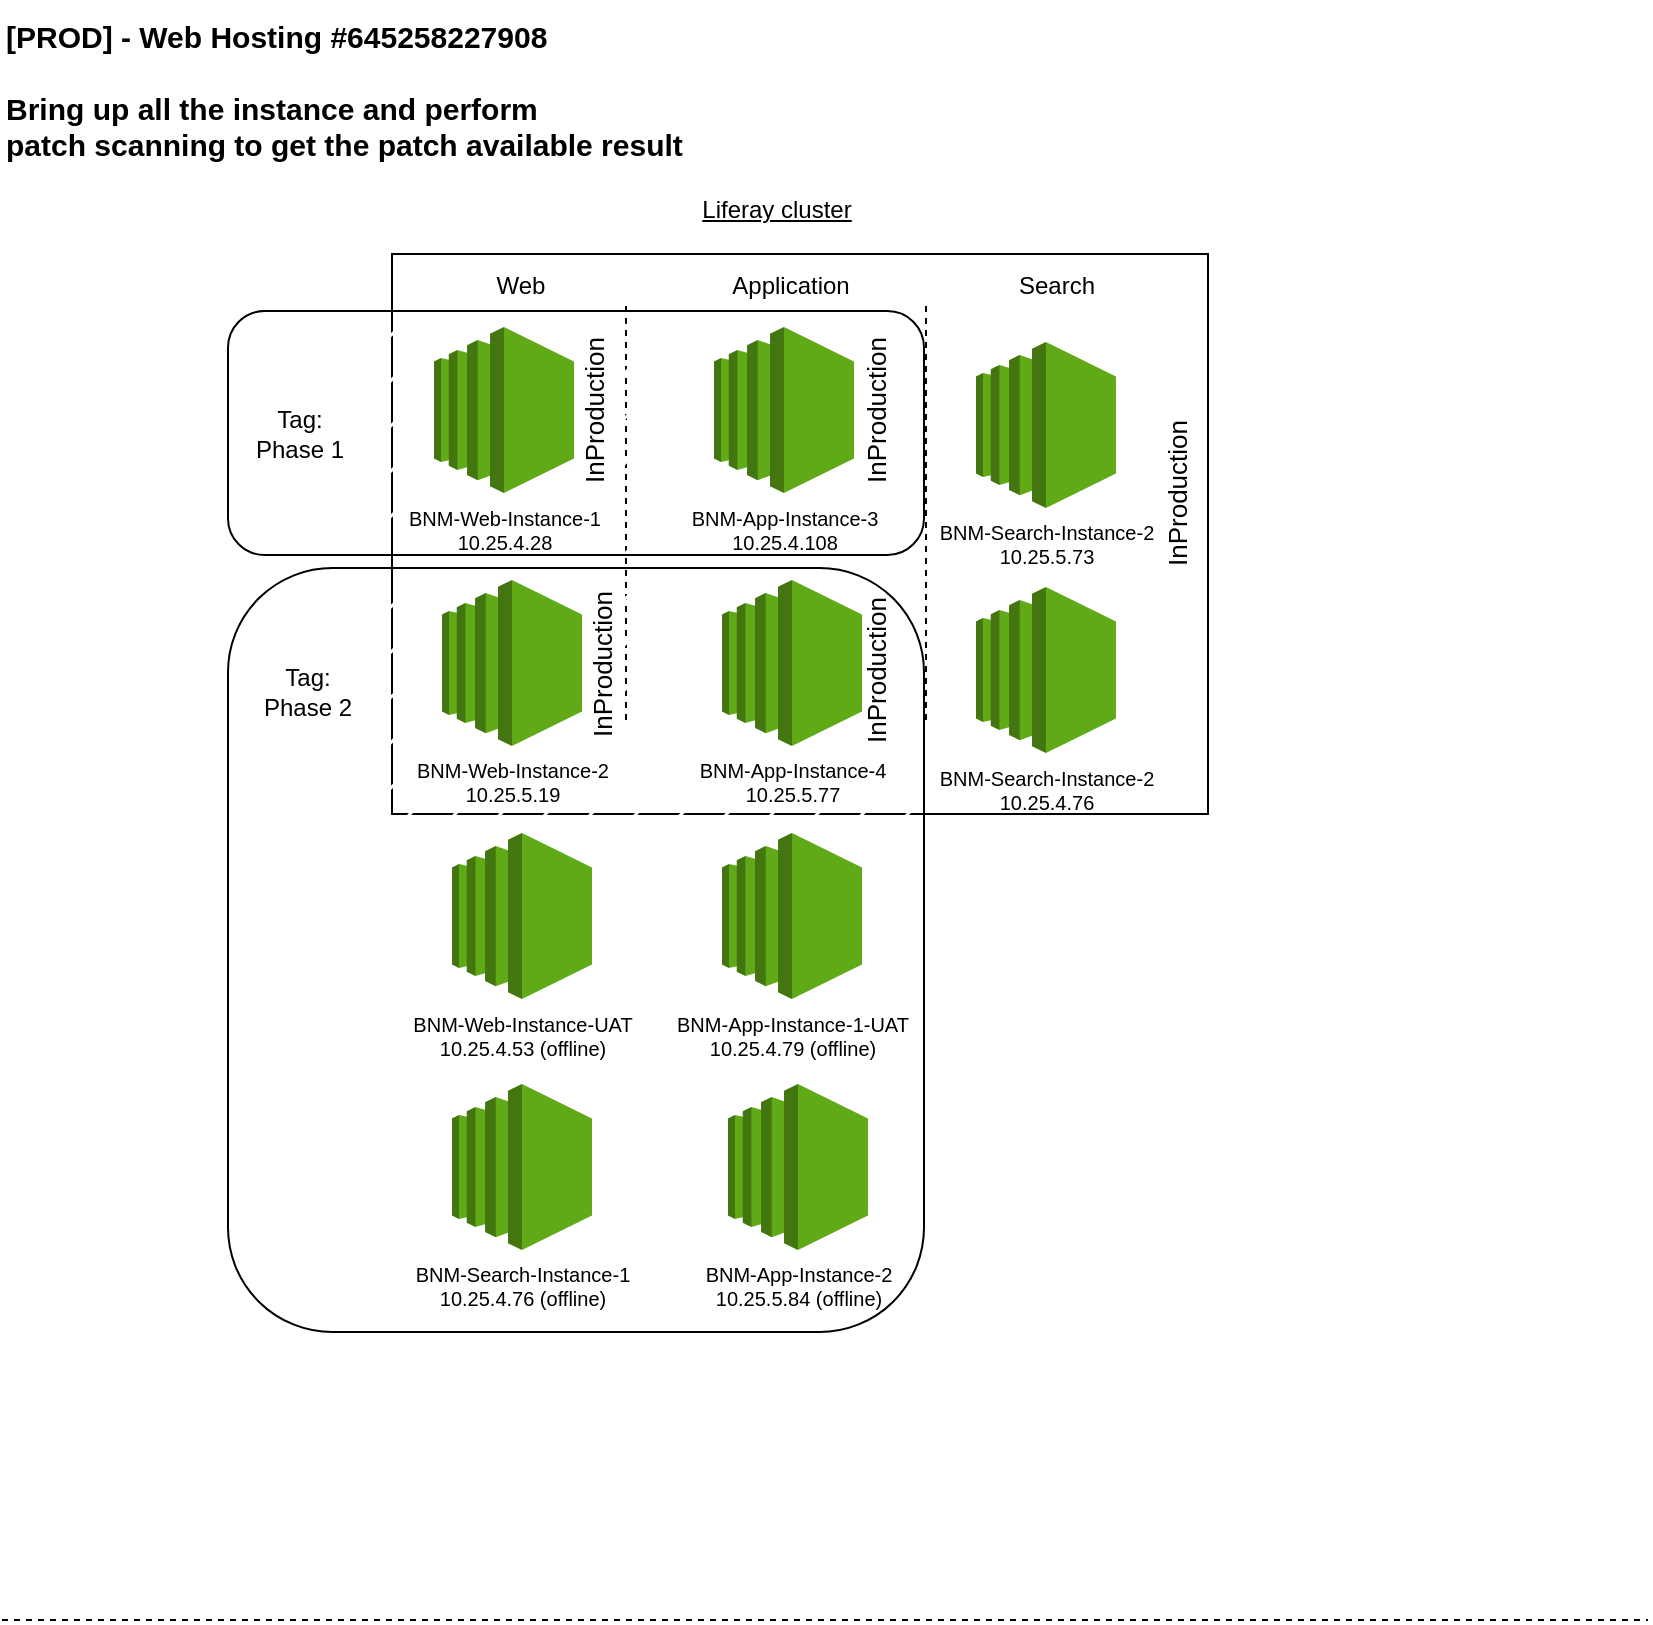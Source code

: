 <mxfile version="23.0.1" type="github">
  <diagram name="Page-1" id="IQn_RGmjUxphnMO-temq">
    <mxGraphModel dx="-266" dy="719" grid="1" gridSize="10" guides="1" tooltips="1" connect="1" arrows="1" fold="1" page="1" pageScale="1" pageWidth="850" pageHeight="1100" math="0" shadow="0">
      <root>
        <mxCell id="0" />
        <mxCell id="1" parent="0" />
        <mxCell id="I5GqBziF1sQ-0T2JehLB-2" value="" style="rounded=0;whiteSpace=wrap;html=1;" vertex="1" parent="1">
          <mxGeometry x="1902" y="147" width="408" height="280" as="geometry" />
        </mxCell>
        <mxCell id="I5GqBziF1sQ-0T2JehLB-3" value="" style="endArrow=none;dashed=1;html=1;rounded=0;shadow=0;" edge="1" parent="1">
          <mxGeometry width="50" height="50" relative="1" as="geometry">
            <mxPoint x="2169" y="380" as="sourcePoint" />
            <mxPoint x="2169" y="170" as="targetPoint" />
          </mxGeometry>
        </mxCell>
        <mxCell id="I5GqBziF1sQ-0T2JehLB-4" value="Web" style="text;html=1;align=center;verticalAlign=middle;resizable=0;points=[];autosize=1;strokeColor=none;fillColor=none;shadow=0;" vertex="1" parent="1">
          <mxGeometry x="1941" y="148" width="50" height="30" as="geometry" />
        </mxCell>
        <mxCell id="I5GqBziF1sQ-0T2JehLB-5" value="Application" style="text;html=1;align=center;verticalAlign=middle;resizable=0;points=[];autosize=1;strokeColor=none;fillColor=none;shadow=0;" vertex="1" parent="1">
          <mxGeometry x="2061" y="148" width="80" height="30" as="geometry" />
        </mxCell>
        <mxCell id="I5GqBziF1sQ-0T2JehLB-6" value="Search" style="text;html=1;align=center;verticalAlign=middle;resizable=0;points=[];autosize=1;strokeColor=none;fillColor=none;shadow=0;" vertex="1" parent="1">
          <mxGeometry x="2204" y="148" width="60" height="30" as="geometry" />
        </mxCell>
        <mxCell id="I5GqBziF1sQ-0T2JehLB-7" value="&lt;font color=&quot;#000000&quot;&gt;BNM-Search-Instance-2&lt;br&gt;10.25.5.73&lt;/font&gt;" style="outlineConnect=0;dashed=0;verticalLabelPosition=bottom;verticalAlign=top;align=center;html=1;shape=mxgraph.aws3.ec2;fillColor=#60a917;shadow=0;fontSize=10;fontColor=#ffffff;strokeColor=#2D7600;" vertex="1" parent="1">
          <mxGeometry x="2194" y="191" width="70" height="83" as="geometry" />
        </mxCell>
        <mxCell id="I5GqBziF1sQ-0T2JehLB-8" value="Liferay cluster" style="text;html=1;align=center;verticalAlign=middle;resizable=0;points=[];autosize=1;strokeColor=none;fillColor=none;fontStyle=4" vertex="1" parent="1">
          <mxGeometry x="2044" y="110" width="100" height="30" as="geometry" />
        </mxCell>
        <mxCell id="I5GqBziF1sQ-0T2JehLB-9" value="" style="endArrow=none;dashed=1;html=1;rounded=0;shadow=0;" edge="1" parent="1">
          <mxGeometry width="50" height="50" relative="1" as="geometry">
            <mxPoint x="2019" y="380" as="sourcePoint" />
            <mxPoint x="2019" y="170" as="targetPoint" />
          </mxGeometry>
        </mxCell>
        <mxCell id="I5GqBziF1sQ-0T2JehLB-10" value="" style="rounded=1;whiteSpace=wrap;html=1;fillStyle=hatch;" vertex="1" parent="1">
          <mxGeometry x="1820" y="175.5" width="348" height="122" as="geometry" />
        </mxCell>
        <mxCell id="I5GqBziF1sQ-0T2JehLB-11" value="BNM-Web-Instance-1&lt;br&gt;10.25.4.28" style="outlineConnect=0;dashed=0;verticalLabelPosition=bottom;verticalAlign=top;align=center;html=1;shape=mxgraph.aws3.ec2;fillColor=#60a917;shadow=0;fontSize=10;fontColor=#000000;strokeColor=#2D7600;labelBorderColor=none;" vertex="1" parent="1">
          <mxGeometry x="1923" y="183.5" width="70" height="83" as="geometry" />
        </mxCell>
        <mxCell id="I5GqBziF1sQ-0T2JehLB-12" value="BNM-App-Instance-3&lt;br&gt;10.25.4.108" style="outlineConnect=0;dashed=0;verticalLabelPosition=bottom;verticalAlign=top;align=center;html=1;shape=mxgraph.aws3.ec2;fillColor=#60a917;shadow=0;fontSize=10;fontColor=#000000;strokeColor=#2D7600;labelBorderColor=none;" vertex="1" parent="1">
          <mxGeometry x="2063" y="183.5" width="70" height="83" as="geometry" />
        </mxCell>
        <mxCell id="I5GqBziF1sQ-0T2JehLB-13" value="Tag: Phase 1" style="text;html=1;strokeColor=none;fillColor=none;align=center;verticalAlign=middle;whiteSpace=wrap;rounded=0;" vertex="1" parent="1">
          <mxGeometry x="1826" y="221.5" width="60" height="30" as="geometry" />
        </mxCell>
        <mxCell id="I5GqBziF1sQ-0T2JehLB-14" value="InProduction" style="text;html=1;strokeColor=none;fillColor=none;align=center;verticalAlign=middle;whiteSpace=wrap;rounded=0;rotation=-90;fontSize=13;" vertex="1" parent="1">
          <mxGeometry x="2114" y="210" width="60" height="30" as="geometry" />
        </mxCell>
        <mxCell id="I5GqBziF1sQ-0T2JehLB-15" value="InProduction" style="text;html=1;strokeColor=none;fillColor=none;align=center;verticalAlign=middle;whiteSpace=wrap;rounded=0;rotation=-90;fontSize=13;" vertex="1" parent="1">
          <mxGeometry x="1973" y="210" width="60" height="30" as="geometry" />
        </mxCell>
        <mxCell id="I5GqBziF1sQ-0T2JehLB-16" value="InProduction" style="text;html=1;strokeColor=none;fillColor=none;align=center;verticalAlign=middle;whiteSpace=wrap;rounded=0;rotation=-90;fontSize=13;" vertex="1" parent="1">
          <mxGeometry x="2264" y="251.5" width="60" height="30" as="geometry" />
        </mxCell>
        <mxCell id="I5GqBziF1sQ-0T2JehLB-17" value="" style="rounded=1;whiteSpace=wrap;html=1;labelBorderColor=none;fillStyle=hatch;" vertex="1" parent="1">
          <mxGeometry x="1820" y="304" width="348" height="382" as="geometry" />
        </mxCell>
        <mxCell id="I5GqBziF1sQ-0T2JehLB-18" value="BNM-App-Instance-4&lt;br&gt;10.25.5.77" style="outlineConnect=0;dashed=0;verticalLabelPosition=bottom;verticalAlign=top;align=center;html=1;shape=mxgraph.aws3.ec2;fillColor=#60a917;shadow=0;fontSize=10;fontColor=#000000;strokeColor=#2D7600;labelBorderColor=none;" vertex="1" parent="1">
          <mxGeometry x="2067" y="310" width="70" height="83" as="geometry" />
        </mxCell>
        <mxCell id="I5GqBziF1sQ-0T2JehLB-19" value="BNM-Web-Instance-2&lt;br&gt;10.25.5.19" style="outlineConnect=0;dashed=0;verticalLabelPosition=bottom;verticalAlign=top;align=center;html=1;shape=mxgraph.aws3.ec2;fillColor=#60a917;shadow=0;fontSize=10;fontColor=#000000;strokeColor=#2D7600;labelBorderColor=none;" vertex="1" parent="1">
          <mxGeometry x="1927" y="310" width="70" height="83" as="geometry" />
        </mxCell>
        <mxCell id="I5GqBziF1sQ-0T2JehLB-20" value="Tag: Phase 2" style="text;html=1;strokeColor=none;fillColor=none;align=center;verticalAlign=middle;whiteSpace=wrap;rounded=0;" vertex="1" parent="1">
          <mxGeometry x="1830" y="350.5" width="60" height="30" as="geometry" />
        </mxCell>
        <mxCell id="I5GqBziF1sQ-0T2JehLB-21" value="BNM-App-Instance-1-UAT&lt;br&gt;10.25.4.79 (offline)" style="outlineConnect=0;dashed=0;verticalLabelPosition=bottom;verticalAlign=top;align=center;html=1;shape=mxgraph.aws3.ec2;fillColor=#60a917;shadow=0;fontSize=10;fontColor=#000000;strokeColor=#2D7600;labelBorderColor=none;" vertex="1" parent="1">
          <mxGeometry x="2067" y="436.5" width="70" height="83" as="geometry" />
        </mxCell>
        <mxCell id="I5GqBziF1sQ-0T2JehLB-22" value="BNM-Web-Instance-UAT&lt;br&gt;10.25.4.53 (offline)" style="outlineConnect=0;dashed=0;verticalLabelPosition=bottom;verticalAlign=top;align=center;html=1;shape=mxgraph.aws3.ec2;fillColor=#60a917;shadow=0;fontSize=10;fontColor=#000000;strokeColor=#2D7600;labelBorderColor=none;" vertex="1" parent="1">
          <mxGeometry x="1932" y="436.5" width="70" height="83" as="geometry" />
        </mxCell>
        <mxCell id="I5GqBziF1sQ-0T2JehLB-23" value="BNM-App-Instance-2&lt;br&gt;10.25.5.84 (offline)" style="outlineConnect=0;dashed=0;verticalLabelPosition=bottom;verticalAlign=top;align=center;html=1;shape=mxgraph.aws3.ec2;fillColor=#60a917;shadow=0;fontSize=10;fontColor=#000000;strokeColor=#2D7600;labelBorderColor=none;" vertex="1" parent="1">
          <mxGeometry x="2070" y="562" width="70" height="83" as="geometry" />
        </mxCell>
        <mxCell id="I5GqBziF1sQ-0T2JehLB-24" value="BNM-Search-Instance-1&lt;br&gt;10.25.4.76 (offline)" style="outlineConnect=0;dashed=0;verticalLabelPosition=bottom;verticalAlign=top;align=center;html=1;shape=mxgraph.aws3.ec2;fillColor=#60a917;shadow=0;fontSize=10;strokeColor=#2D7600;fontColor=#000000;" vertex="1" parent="1">
          <mxGeometry x="1932" y="562" width="70" height="83" as="geometry" />
        </mxCell>
        <mxCell id="I5GqBziF1sQ-0T2JehLB-25" value="InProduction" style="text;html=1;strokeColor=none;fillColor=none;align=center;verticalAlign=middle;whiteSpace=wrap;rounded=0;rotation=-90;fontSize=13;" vertex="1" parent="1">
          <mxGeometry x="1977" y="337" width="60" height="30" as="geometry" />
        </mxCell>
        <mxCell id="I5GqBziF1sQ-0T2JehLB-26" value="InProduction" style="text;html=1;strokeColor=none;fillColor=none;align=center;verticalAlign=middle;whiteSpace=wrap;rounded=0;rotation=-90;fontSize=13;" vertex="1" parent="1">
          <mxGeometry x="2114" y="340" width="60" height="30" as="geometry" />
        </mxCell>
        <mxCell id="I5GqBziF1sQ-0T2JehLB-28" value="&lt;font color=&quot;#000000&quot;&gt;BNM-Search-Instance-2&lt;br&gt;10.25.4.76&lt;/font&gt;" style="outlineConnect=0;dashed=0;verticalLabelPosition=bottom;verticalAlign=top;align=center;html=1;shape=mxgraph.aws3.ec2;fillColor=#60a917;shadow=0;fontSize=10;fontColor=#ffffff;strokeColor=#2D7600;" vertex="1" parent="1">
          <mxGeometry x="2194" y="313.5" width="70" height="83" as="geometry" />
        </mxCell>
        <mxCell id="I5GqBziF1sQ-0T2JehLB-29" value="[PROD] - Web Hosting #645258227908&lt;br&gt;&lt;br style=&quot;font-size: 15px;&quot;&gt;Bring up all the instance and perform &lt;br&gt;patch scanning to get the patch available result" style="text;html=1;align=left;verticalAlign=middle;resizable=0;points=[];autosize=1;strokeColor=none;fillColor=none;fontStyle=1;fontSize=15;" vertex="1" parent="1">
          <mxGeometry x="1707" y="20" width="360" height="90" as="geometry" />
        </mxCell>
        <mxCell id="I5GqBziF1sQ-0T2JehLB-30" value="" style="endArrow=none;dashed=1;html=1;rounded=0;" edge="1" parent="1">
          <mxGeometry width="50" height="50" relative="1" as="geometry">
            <mxPoint x="1707" y="830" as="sourcePoint" />
            <mxPoint x="2530" y="830" as="targetPoint" />
          </mxGeometry>
        </mxCell>
      </root>
    </mxGraphModel>
  </diagram>
</mxfile>
